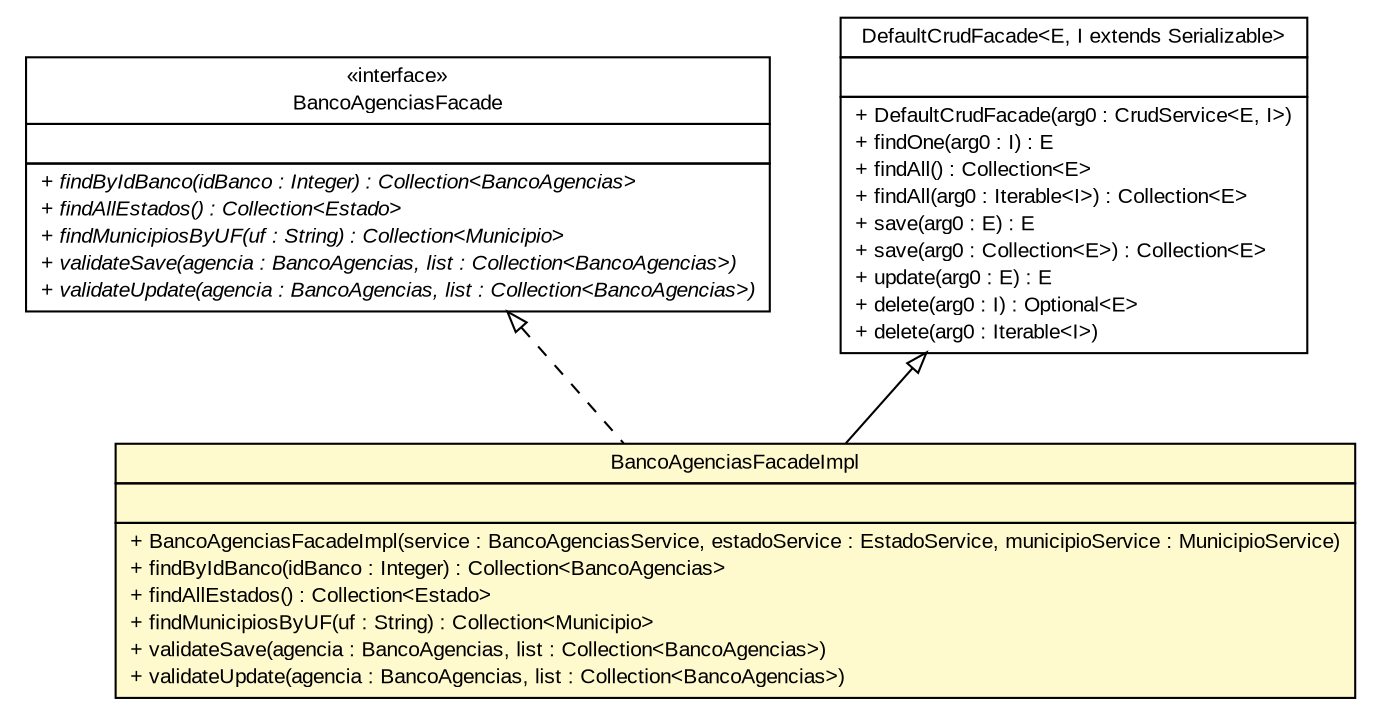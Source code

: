 #!/usr/local/bin/dot
#
# Class diagram 
# Generated by UMLGraph version R5_6 (http://www.umlgraph.org/)
#

digraph G {
	edge [fontname="arial",fontsize=10,labelfontname="arial",labelfontsize=10];
	node [fontname="arial",fontsize=10,shape=plaintext];
	nodesep=0.25;
	ranksep=0.5;
	// br.gov.to.sefaz.arr.parametros.business.facade.BancoAgenciasFacade
	c5246 [label=<<table title="br.gov.to.sefaz.arr.parametros.business.facade.BancoAgenciasFacade" border="0" cellborder="1" cellspacing="0" cellpadding="2" port="p" href="../BancoAgenciasFacade.html">
		<tr><td><table border="0" cellspacing="0" cellpadding="1">
<tr><td align="center" balign="center"> &#171;interface&#187; </td></tr>
<tr><td align="center" balign="center"> BancoAgenciasFacade </td></tr>
		</table></td></tr>
		<tr><td><table border="0" cellspacing="0" cellpadding="1">
<tr><td align="left" balign="left">  </td></tr>
		</table></td></tr>
		<tr><td><table border="0" cellspacing="0" cellpadding="1">
<tr><td align="left" balign="left"><font face="arial italic" point-size="10.0"> + findByIdBanco(idBanco : Integer) : Collection&lt;BancoAgencias&gt; </font></td></tr>
<tr><td align="left" balign="left"><font face="arial italic" point-size="10.0"> + findAllEstados() : Collection&lt;Estado&gt; </font></td></tr>
<tr><td align="left" balign="left"><font face="arial italic" point-size="10.0"> + findMunicipiosByUF(uf : String) : Collection&lt;Municipio&gt; </font></td></tr>
<tr><td align="left" balign="left"><font face="arial italic" point-size="10.0"> + validateSave(agencia : BancoAgencias, list : Collection&lt;BancoAgencias&gt;) </font></td></tr>
<tr><td align="left" balign="left"><font face="arial italic" point-size="10.0"> + validateUpdate(agencia : BancoAgencias, list : Collection&lt;BancoAgencias&gt;) </font></td></tr>
		</table></td></tr>
		</table>>, URL="../BancoAgenciasFacade.html", fontname="arial", fontcolor="black", fontsize=10.0];
	// br.gov.to.sefaz.arr.parametros.business.facade.impl.BancoAgenciasFacadeImpl
	c5256 [label=<<table title="br.gov.to.sefaz.arr.parametros.business.facade.impl.BancoAgenciasFacadeImpl" border="0" cellborder="1" cellspacing="0" cellpadding="2" port="p" bgcolor="lemonChiffon" href="./BancoAgenciasFacadeImpl.html">
		<tr><td><table border="0" cellspacing="0" cellpadding="1">
<tr><td align="center" balign="center"> BancoAgenciasFacadeImpl </td></tr>
		</table></td></tr>
		<tr><td><table border="0" cellspacing="0" cellpadding="1">
<tr><td align="left" balign="left">  </td></tr>
		</table></td></tr>
		<tr><td><table border="0" cellspacing="0" cellpadding="1">
<tr><td align="left" balign="left"> + BancoAgenciasFacadeImpl(service : BancoAgenciasService, estadoService : EstadoService, municipioService : MunicipioService) </td></tr>
<tr><td align="left" balign="left"> + findByIdBanco(idBanco : Integer) : Collection&lt;BancoAgencias&gt; </td></tr>
<tr><td align="left" balign="left"> + findAllEstados() : Collection&lt;Estado&gt; </td></tr>
<tr><td align="left" balign="left"> + findMunicipiosByUF(uf : String) : Collection&lt;Municipio&gt; </td></tr>
<tr><td align="left" balign="left"> + validateSave(agencia : BancoAgencias, list : Collection&lt;BancoAgencias&gt;) </td></tr>
<tr><td align="left" balign="left"> + validateUpdate(agencia : BancoAgencias, list : Collection&lt;BancoAgencias&gt;) </td></tr>
		</table></td></tr>
		</table>>, URL="./BancoAgenciasFacadeImpl.html", fontname="arial", fontcolor="black", fontsize=10.0];
	//br.gov.to.sefaz.arr.parametros.business.facade.impl.BancoAgenciasFacadeImpl extends br.gov.to.sefaz.business.facade.impl.DefaultCrudFacade<br.gov.to.sefaz.arr.parametros.persistence.entity.BancoAgencias, br.gov.to.sefaz.arr.parametros.persistence.entity.BancoAgenciasPK>
	c5421:p -> c5256:p [dir=back,arrowtail=empty];
	//br.gov.to.sefaz.arr.parametros.business.facade.impl.BancoAgenciasFacadeImpl implements br.gov.to.sefaz.arr.parametros.business.facade.BancoAgenciasFacade
	c5246:p -> c5256:p [dir=back,arrowtail=empty,style=dashed];
	// br.gov.to.sefaz.business.facade.impl.DefaultCrudFacade<E, I extends java.io.Serializable>
	c5421 [label=<<table title="br.gov.to.sefaz.business.facade.impl.DefaultCrudFacade" border="0" cellborder="1" cellspacing="0" cellpadding="2" port="p" href="http://java.sun.com/j2se/1.4.2/docs/api/br/gov/to/sefaz/business/facade/impl/DefaultCrudFacade.html">
		<tr><td><table border="0" cellspacing="0" cellpadding="1">
<tr><td align="center" balign="center"> DefaultCrudFacade&lt;E, I extends Serializable&gt; </td></tr>
		</table></td></tr>
		<tr><td><table border="0" cellspacing="0" cellpadding="1">
<tr><td align="left" balign="left">  </td></tr>
		</table></td></tr>
		<tr><td><table border="0" cellspacing="0" cellpadding="1">
<tr><td align="left" balign="left"> + DefaultCrudFacade(arg0 : CrudService&lt;E, I&gt;) </td></tr>
<tr><td align="left" balign="left"> + findOne(arg0 : I) : E </td></tr>
<tr><td align="left" balign="left"> + findAll() : Collection&lt;E&gt; </td></tr>
<tr><td align="left" balign="left"> + findAll(arg0 : Iterable&lt;I&gt;) : Collection&lt;E&gt; </td></tr>
<tr><td align="left" balign="left"> + save(arg0 : E) : E </td></tr>
<tr><td align="left" balign="left"> + save(arg0 : Collection&lt;E&gt;) : Collection&lt;E&gt; </td></tr>
<tr><td align="left" balign="left"> + update(arg0 : E) : E </td></tr>
<tr><td align="left" balign="left"> + delete(arg0 : I) : Optional&lt;E&gt; </td></tr>
<tr><td align="left" balign="left"> + delete(arg0 : Iterable&lt;I&gt;) </td></tr>
		</table></td></tr>
		</table>>, URL="http://java.sun.com/j2se/1.4.2/docs/api/br/gov/to/sefaz/business/facade/impl/DefaultCrudFacade.html", fontname="arial", fontcolor="black", fontsize=10.0];
}

